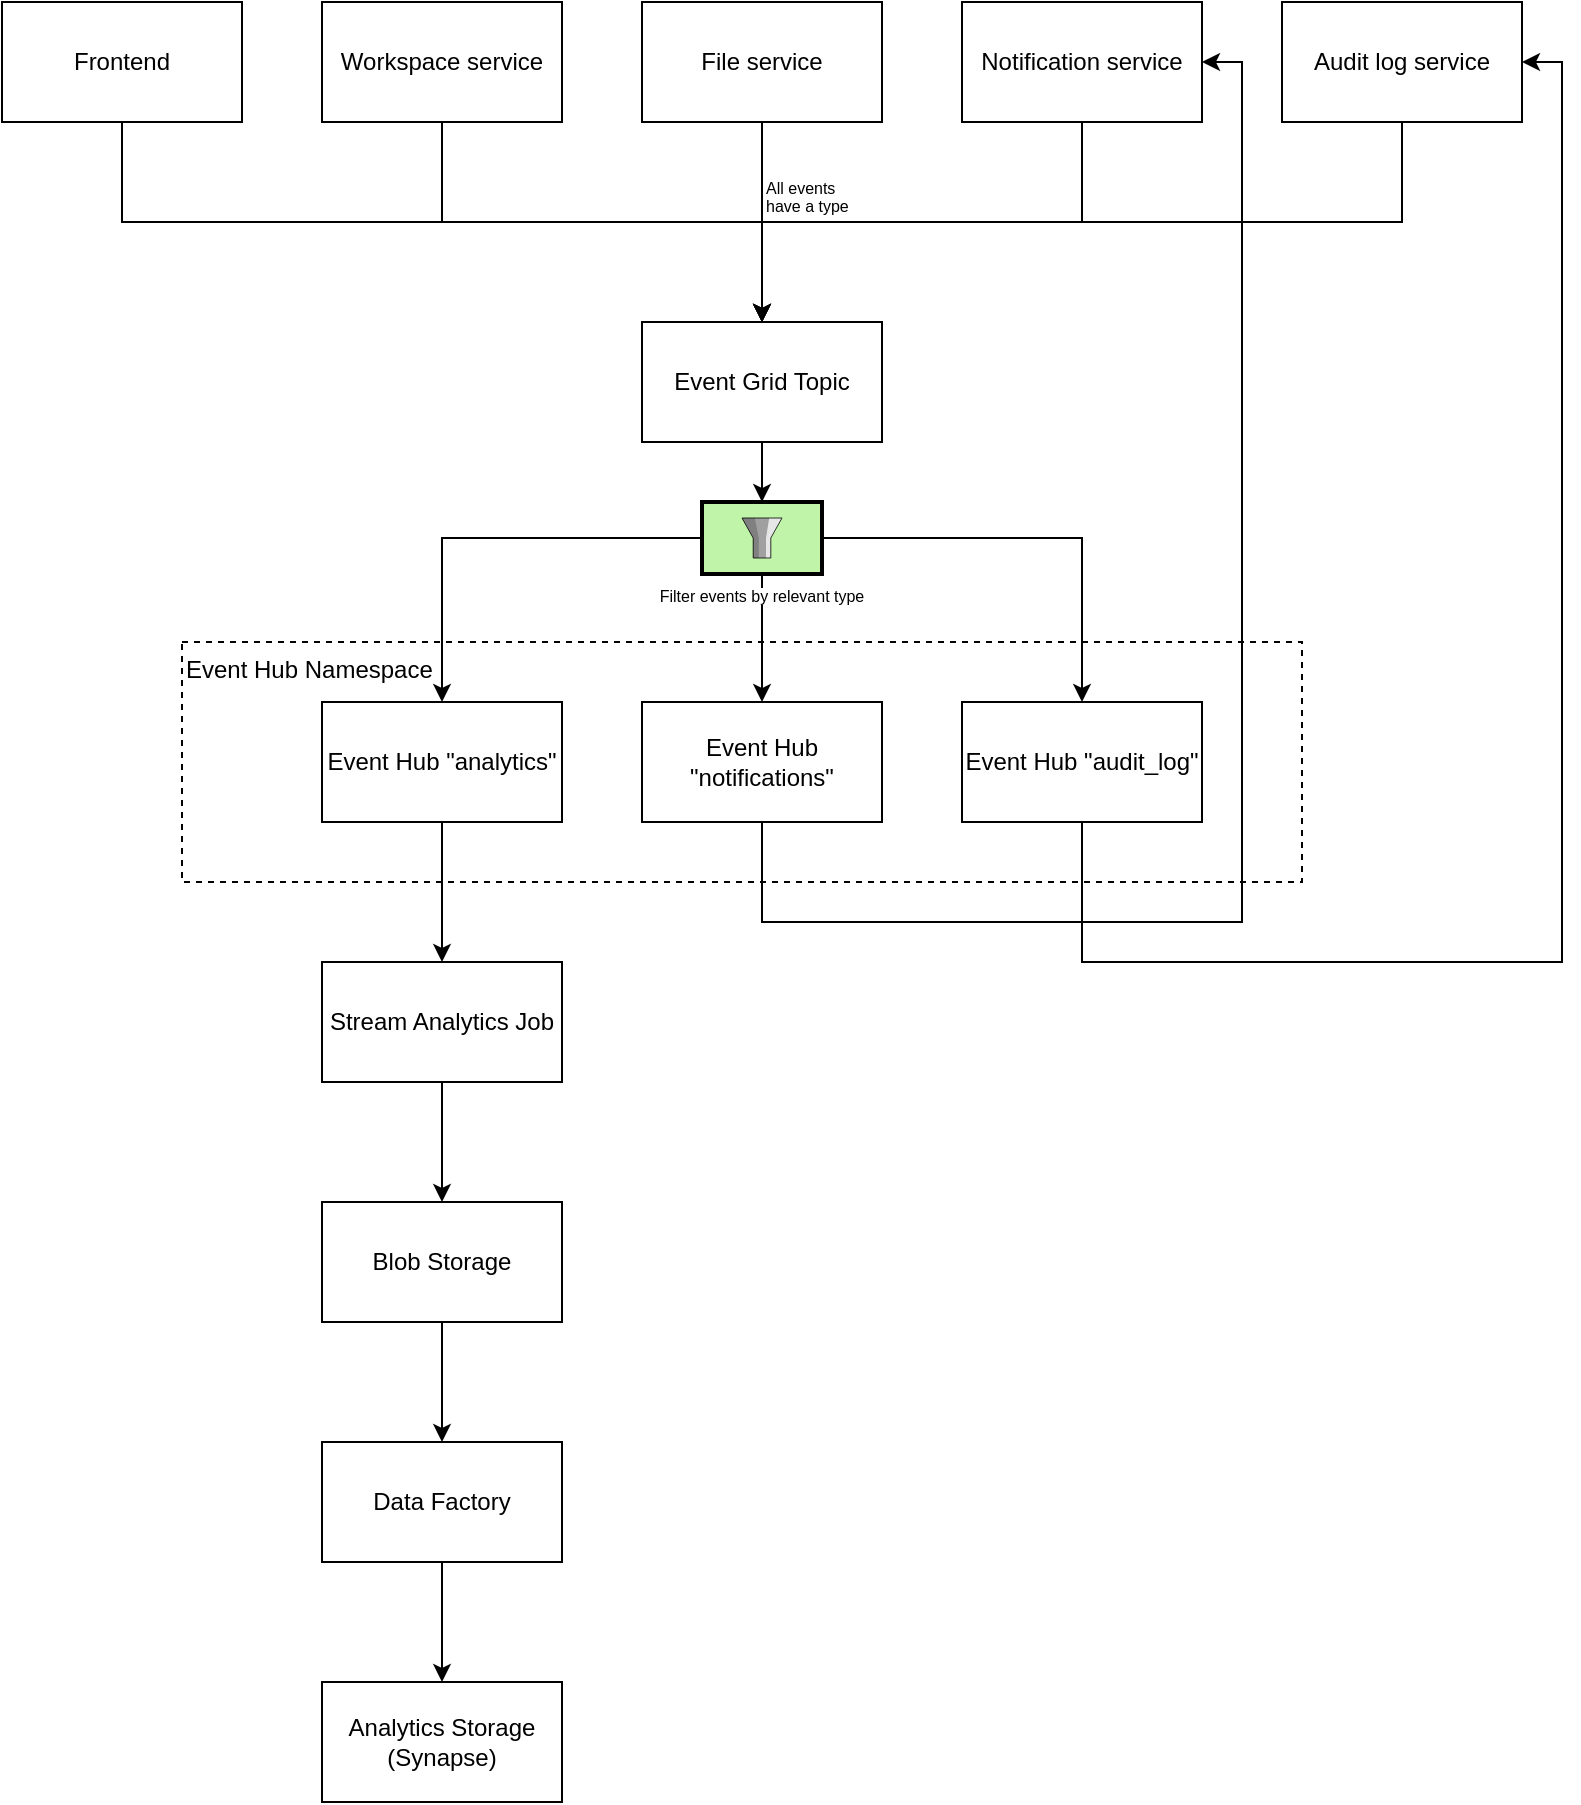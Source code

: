 <mxfile version="13.5.5" type="device"><diagram id="fPwCFHDjE8mcKjUjJMEn" name="Page-1"><mxGraphModel dx="1661" dy="934" grid="1" gridSize="10" guides="1" tooltips="1" connect="1" arrows="1" fold="1" page="0" pageScale="1" pageWidth="827" pageHeight="1169" math="0" shadow="0"><root><mxCell id="0"/><mxCell id="1" parent="0"/><mxCell id="_kVPbxWohGH2nKg-zyFx-11" value="&lt;div&gt;Event Hub Namespace&lt;br&gt;&lt;/div&gt;" style="rounded=0;whiteSpace=wrap;html=1;fillColor=none;align=left;verticalAlign=top;spacing=2;dashed=1;" vertex="1" parent="1"><mxGeometry x="210" y="480" width="560" height="120" as="geometry"/></mxCell><mxCell id="_kVPbxWohGH2nKg-zyFx-16" style="edgeStyle=orthogonalEdgeStyle;rounded=0;orthogonalLoop=1;jettySize=auto;html=1;" edge="1" parent="1" source="_kVPbxWohGH2nKg-zyFx-2" target="_kVPbxWohGH2nKg-zyFx-7"><mxGeometry relative="1" as="geometry"><Array as="points"><mxPoint x="180" y="270"/><mxPoint x="500" y="270"/></Array></mxGeometry></mxCell><mxCell id="_kVPbxWohGH2nKg-zyFx-2" value="Frontend" style="rounded=0;whiteSpace=wrap;html=1;" vertex="1" parent="1"><mxGeometry x="120" y="160" width="120" height="60" as="geometry"/></mxCell><mxCell id="_kVPbxWohGH2nKg-zyFx-17" style="edgeStyle=orthogonalEdgeStyle;rounded=0;orthogonalLoop=1;jettySize=auto;html=1;entryX=0.5;entryY=0;entryDx=0;entryDy=0;" edge="1" parent="1" source="_kVPbxWohGH2nKg-zyFx-3" target="_kVPbxWohGH2nKg-zyFx-7"><mxGeometry relative="1" as="geometry"><Array as="points"><mxPoint x="340" y="270"/><mxPoint x="500" y="270"/></Array></mxGeometry></mxCell><mxCell id="_kVPbxWohGH2nKg-zyFx-3" value="Workspace service" style="rounded=0;whiteSpace=wrap;html=1;" vertex="1" parent="1"><mxGeometry x="280" y="160" width="120" height="60" as="geometry"/></mxCell><mxCell id="_kVPbxWohGH2nKg-zyFx-18" style="edgeStyle=orthogonalEdgeStyle;rounded=0;orthogonalLoop=1;jettySize=auto;html=1;entryX=0.5;entryY=0;entryDx=0;entryDy=0;" edge="1" parent="1" source="_kVPbxWohGH2nKg-zyFx-4" target="_kVPbxWohGH2nKg-zyFx-7"><mxGeometry relative="1" as="geometry"/></mxCell><mxCell id="_kVPbxWohGH2nKg-zyFx-4" value="File service" style="rounded=0;whiteSpace=wrap;html=1;" vertex="1" parent="1"><mxGeometry x="440" y="160" width="120" height="60" as="geometry"/></mxCell><mxCell id="_kVPbxWohGH2nKg-zyFx-19" style="edgeStyle=orthogonalEdgeStyle;rounded=0;orthogonalLoop=1;jettySize=auto;html=1;" edge="1" parent="1" source="_kVPbxWohGH2nKg-zyFx-5" target="_kVPbxWohGH2nKg-zyFx-7"><mxGeometry relative="1" as="geometry"><Array as="points"><mxPoint x="660" y="270"/><mxPoint x="500" y="270"/></Array></mxGeometry></mxCell><mxCell id="_kVPbxWohGH2nKg-zyFx-5" value="Notification service" style="rounded=0;whiteSpace=wrap;html=1;" vertex="1" parent="1"><mxGeometry x="600" y="160" width="120" height="60" as="geometry"/></mxCell><mxCell id="_kVPbxWohGH2nKg-zyFx-20" style="edgeStyle=orthogonalEdgeStyle;rounded=0;orthogonalLoop=1;jettySize=auto;html=1;" edge="1" parent="1" source="_kVPbxWohGH2nKg-zyFx-6" target="_kVPbxWohGH2nKg-zyFx-7"><mxGeometry relative="1" as="geometry"><Array as="points"><mxPoint x="820" y="270"/><mxPoint x="500" y="270"/></Array></mxGeometry></mxCell><mxCell id="_kVPbxWohGH2nKg-zyFx-6" value="Audit log service" style="rounded=0;whiteSpace=wrap;html=1;" vertex="1" parent="1"><mxGeometry x="760" y="160" width="120" height="60" as="geometry"/></mxCell><mxCell id="_kVPbxWohGH2nKg-zyFx-35" style="edgeStyle=orthogonalEdgeStyle;rounded=0;orthogonalLoop=1;jettySize=auto;html=1;" edge="1" parent="1" source="_kVPbxWohGH2nKg-zyFx-7" target="_kVPbxWohGH2nKg-zyFx-33"><mxGeometry relative="1" as="geometry"/></mxCell><mxCell id="_kVPbxWohGH2nKg-zyFx-7" value="Event Grid Topic" style="rounded=0;whiteSpace=wrap;html=1;" vertex="1" parent="1"><mxGeometry x="440" y="320" width="120" height="60" as="geometry"/></mxCell><mxCell id="_kVPbxWohGH2nKg-zyFx-26" style="edgeStyle=orthogonalEdgeStyle;rounded=0;orthogonalLoop=1;jettySize=auto;html=1;" edge="1" parent="1" source="_kVPbxWohGH2nKg-zyFx-8" target="_kVPbxWohGH2nKg-zyFx-12"><mxGeometry relative="1" as="geometry"/></mxCell><mxCell id="_kVPbxWohGH2nKg-zyFx-8" value="Event Hub &quot;analytics&quot;" style="rounded=0;whiteSpace=wrap;html=1;" vertex="1" parent="1"><mxGeometry x="280" y="510" width="120" height="60" as="geometry"/></mxCell><mxCell id="_kVPbxWohGH2nKg-zyFx-25" style="edgeStyle=orthogonalEdgeStyle;rounded=0;orthogonalLoop=1;jettySize=auto;html=1;entryX=1;entryY=0.5;entryDx=0;entryDy=0;" edge="1" parent="1" source="_kVPbxWohGH2nKg-zyFx-9" target="_kVPbxWohGH2nKg-zyFx-5"><mxGeometry relative="1" as="geometry"><Array as="points"><mxPoint x="500" y="620"/><mxPoint x="740" y="620"/><mxPoint x="740" y="190"/></Array></mxGeometry></mxCell><mxCell id="_kVPbxWohGH2nKg-zyFx-9" value="Event Hub &quot;notifications&quot;" style="rounded=0;whiteSpace=wrap;html=1;" vertex="1" parent="1"><mxGeometry x="440" y="510" width="120" height="60" as="geometry"/></mxCell><mxCell id="_kVPbxWohGH2nKg-zyFx-24" style="edgeStyle=orthogonalEdgeStyle;rounded=0;orthogonalLoop=1;jettySize=auto;html=1;entryX=1;entryY=0.5;entryDx=0;entryDy=0;" edge="1" parent="1" source="_kVPbxWohGH2nKg-zyFx-10" target="_kVPbxWohGH2nKg-zyFx-6"><mxGeometry relative="1" as="geometry"><Array as="points"><mxPoint x="660" y="640"/><mxPoint x="900" y="640"/><mxPoint x="900" y="190"/></Array></mxGeometry></mxCell><mxCell id="_kVPbxWohGH2nKg-zyFx-10" value="Event Hub &quot;audit_log&quot;" style="rounded=0;whiteSpace=wrap;html=1;" vertex="1" parent="1"><mxGeometry x="600" y="510" width="120" height="60" as="geometry"/></mxCell><mxCell id="_kVPbxWohGH2nKg-zyFx-27" style="edgeStyle=orthogonalEdgeStyle;rounded=0;orthogonalLoop=1;jettySize=auto;html=1;" edge="1" parent="1" source="_kVPbxWohGH2nKg-zyFx-12" target="_kVPbxWohGH2nKg-zyFx-13"><mxGeometry relative="1" as="geometry"/></mxCell><mxCell id="_kVPbxWohGH2nKg-zyFx-12" value="Stream Analytics Job" style="rounded=0;whiteSpace=wrap;html=1;" vertex="1" parent="1"><mxGeometry x="280" y="640" width="120" height="60" as="geometry"/></mxCell><mxCell id="_kVPbxWohGH2nKg-zyFx-28" style="edgeStyle=orthogonalEdgeStyle;rounded=0;orthogonalLoop=1;jettySize=auto;html=1;" edge="1" parent="1" source="_kVPbxWohGH2nKg-zyFx-13" target="_kVPbxWohGH2nKg-zyFx-14"><mxGeometry relative="1" as="geometry"/></mxCell><mxCell id="_kVPbxWohGH2nKg-zyFx-13" value="Blob Storage" style="rounded=0;whiteSpace=wrap;html=1;" vertex="1" parent="1"><mxGeometry x="280" y="760" width="120" height="60" as="geometry"/></mxCell><mxCell id="_kVPbxWohGH2nKg-zyFx-29" style="edgeStyle=orthogonalEdgeStyle;rounded=0;orthogonalLoop=1;jettySize=auto;html=1;" edge="1" parent="1" source="_kVPbxWohGH2nKg-zyFx-14" target="_kVPbxWohGH2nKg-zyFx-15"><mxGeometry relative="1" as="geometry"/></mxCell><mxCell id="_kVPbxWohGH2nKg-zyFx-14" value="Data Factory" style="rounded=0;whiteSpace=wrap;html=1;" vertex="1" parent="1"><mxGeometry x="280" y="880" width="120" height="60" as="geometry"/></mxCell><mxCell id="_kVPbxWohGH2nKg-zyFx-15" value="Analytics Storage&lt;br&gt;(Synapse)" style="rounded=0;whiteSpace=wrap;html=1;" vertex="1" parent="1"><mxGeometry x="280" y="1000" width="120" height="60" as="geometry"/></mxCell><mxCell id="_kVPbxWohGH2nKg-zyFx-30" value="All events have a type" style="text;html=1;strokeColor=none;fillColor=none;align=left;verticalAlign=bottom;whiteSpace=wrap;rounded=0;dashed=1;fontSize=8;" vertex="1" parent="1"><mxGeometry x="500" y="240" width="50" height="30" as="geometry"/></mxCell><mxCell id="_kVPbxWohGH2nKg-zyFx-36" style="edgeStyle=orthogonalEdgeStyle;rounded=0;orthogonalLoop=1;jettySize=auto;html=1;" edge="1" parent="1" source="_kVPbxWohGH2nKg-zyFx-33" target="_kVPbxWohGH2nKg-zyFx-9"><mxGeometry relative="1" as="geometry"/></mxCell><mxCell id="_kVPbxWohGH2nKg-zyFx-37" style="edgeStyle=orthogonalEdgeStyle;rounded=0;orthogonalLoop=1;jettySize=auto;html=1;" edge="1" parent="1" source="_kVPbxWohGH2nKg-zyFx-33" target="_kVPbxWohGH2nKg-zyFx-8"><mxGeometry relative="1" as="geometry"/></mxCell><mxCell id="_kVPbxWohGH2nKg-zyFx-38" style="edgeStyle=orthogonalEdgeStyle;rounded=0;orthogonalLoop=1;jettySize=auto;html=1;" edge="1" parent="1" source="_kVPbxWohGH2nKg-zyFx-33" target="_kVPbxWohGH2nKg-zyFx-10"><mxGeometry relative="1" as="geometry"/></mxCell><mxCell id="_kVPbxWohGH2nKg-zyFx-33" value="Filter events by relevant type" style="strokeWidth=2;outlineConnect=0;dashed=0;align=center;fontSize=8;fillColor=#c0f5a9;verticalLabelPosition=bottom;verticalAlign=top;shape=mxgraph.eip.message_filter;aspect=fixed;labelBackgroundColor=#ffffff;" vertex="1" parent="1"><mxGeometry x="470" y="410" width="60" height="36" as="geometry"/></mxCell></root></mxGraphModel></diagram></mxfile>